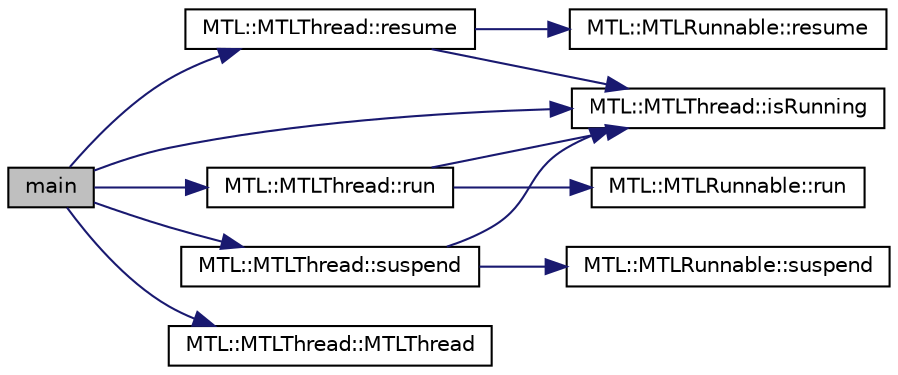 digraph "main"
{
 // LATEX_PDF_SIZE
  edge [fontname="Helvetica",fontsize="10",labelfontname="Helvetica",labelfontsize="10"];
  node [fontname="Helvetica",fontsize="10",shape=record];
  rankdir="LR";
  Node1 [label="main",height=0.2,width=0.4,color="black", fillcolor="grey75", style="filled", fontcolor="black",tooltip=" "];
  Node1 -> Node2 [color="midnightblue",fontsize="10",style="solid",fontname="Helvetica"];
  Node2 [label="MTL::MTLThread::isRunning",height=0.2,width=0.4,color="black", fillcolor="white", style="filled",URL="$dd/df5/classMTL_1_1MTLThread.html#aec8cfd545b4830ea113b3f025d8fa83f",tooltip="Check if the thread is running."];
  Node1 -> Node3 [color="midnightblue",fontsize="10",style="solid",fontname="Helvetica"];
  Node3 [label="MTL::MTLThread::MTLThread",height=0.2,width=0.4,color="black", fillcolor="white", style="filled",URL="$dd/df5/classMTL_1_1MTLThread.html#a4c5b32a271ce07ba35636bc42db44467",tooltip="Construct a new MTLThread object."];
  Node1 -> Node4 [color="midnightblue",fontsize="10",style="solid",fontname="Helvetica"];
  Node4 [label="MTL::MTLThread::resume",height=0.2,width=0.4,color="black", fillcolor="white", style="filled",URL="$dd/df5/classMTL_1_1MTLThread.html#ad62b50a316b512dd10912a08abdd9812",tooltip="Resume the thread."];
  Node4 -> Node2 [color="midnightblue",fontsize="10",style="solid",fontname="Helvetica"];
  Node4 -> Node5 [color="midnightblue",fontsize="10",style="solid",fontname="Helvetica"];
  Node5 [label="MTL::MTLRunnable::resume",height=0.2,width=0.4,color="black", fillcolor="white", style="filled",URL="$d8/da7/classMTL_1_1MTLRunnable.html#ae33676898719dfa9b8c49103f2097a31",tooltip="Resume the runnable."];
  Node1 -> Node6 [color="midnightblue",fontsize="10",style="solid",fontname="Helvetica"];
  Node6 [label="MTL::MTLThread::run",height=0.2,width=0.4,color="black", fillcolor="white", style="filled",URL="$dd/df5/classMTL_1_1MTLThread.html#a2fedbec7c31e994cd79837898833954d",tooltip="Start the thread."];
  Node6 -> Node2 [color="midnightblue",fontsize="10",style="solid",fontname="Helvetica"];
  Node6 -> Node7 [color="midnightblue",fontsize="10",style="solid",fontname="Helvetica"];
  Node7 [label="MTL::MTLRunnable::run",height=0.2,width=0.4,color="black", fillcolor="white", style="filled",URL="$d8/da7/classMTL_1_1MTLRunnable.html#aace6740637b130b019b9b42a1bf11e02",tooltip="Run the runnable."];
  Node1 -> Node8 [color="midnightblue",fontsize="10",style="solid",fontname="Helvetica"];
  Node8 [label="MTL::MTLThread::suspend",height=0.2,width=0.4,color="black", fillcolor="white", style="filled",URL="$dd/df5/classMTL_1_1MTLThread.html#a5ba20becb7f7151d5ff4487ec446cddc",tooltip="Suspend the thread."];
  Node8 -> Node2 [color="midnightblue",fontsize="10",style="solid",fontname="Helvetica"];
  Node8 -> Node9 [color="midnightblue",fontsize="10",style="solid",fontname="Helvetica"];
  Node9 [label="MTL::MTLRunnable::suspend",height=0.2,width=0.4,color="black", fillcolor="white", style="filled",URL="$d8/da7/classMTL_1_1MTLRunnable.html#a4cb89fd1eee760d5a8acde74c1d5d59e",tooltip="Suspend the runnable."];
}
